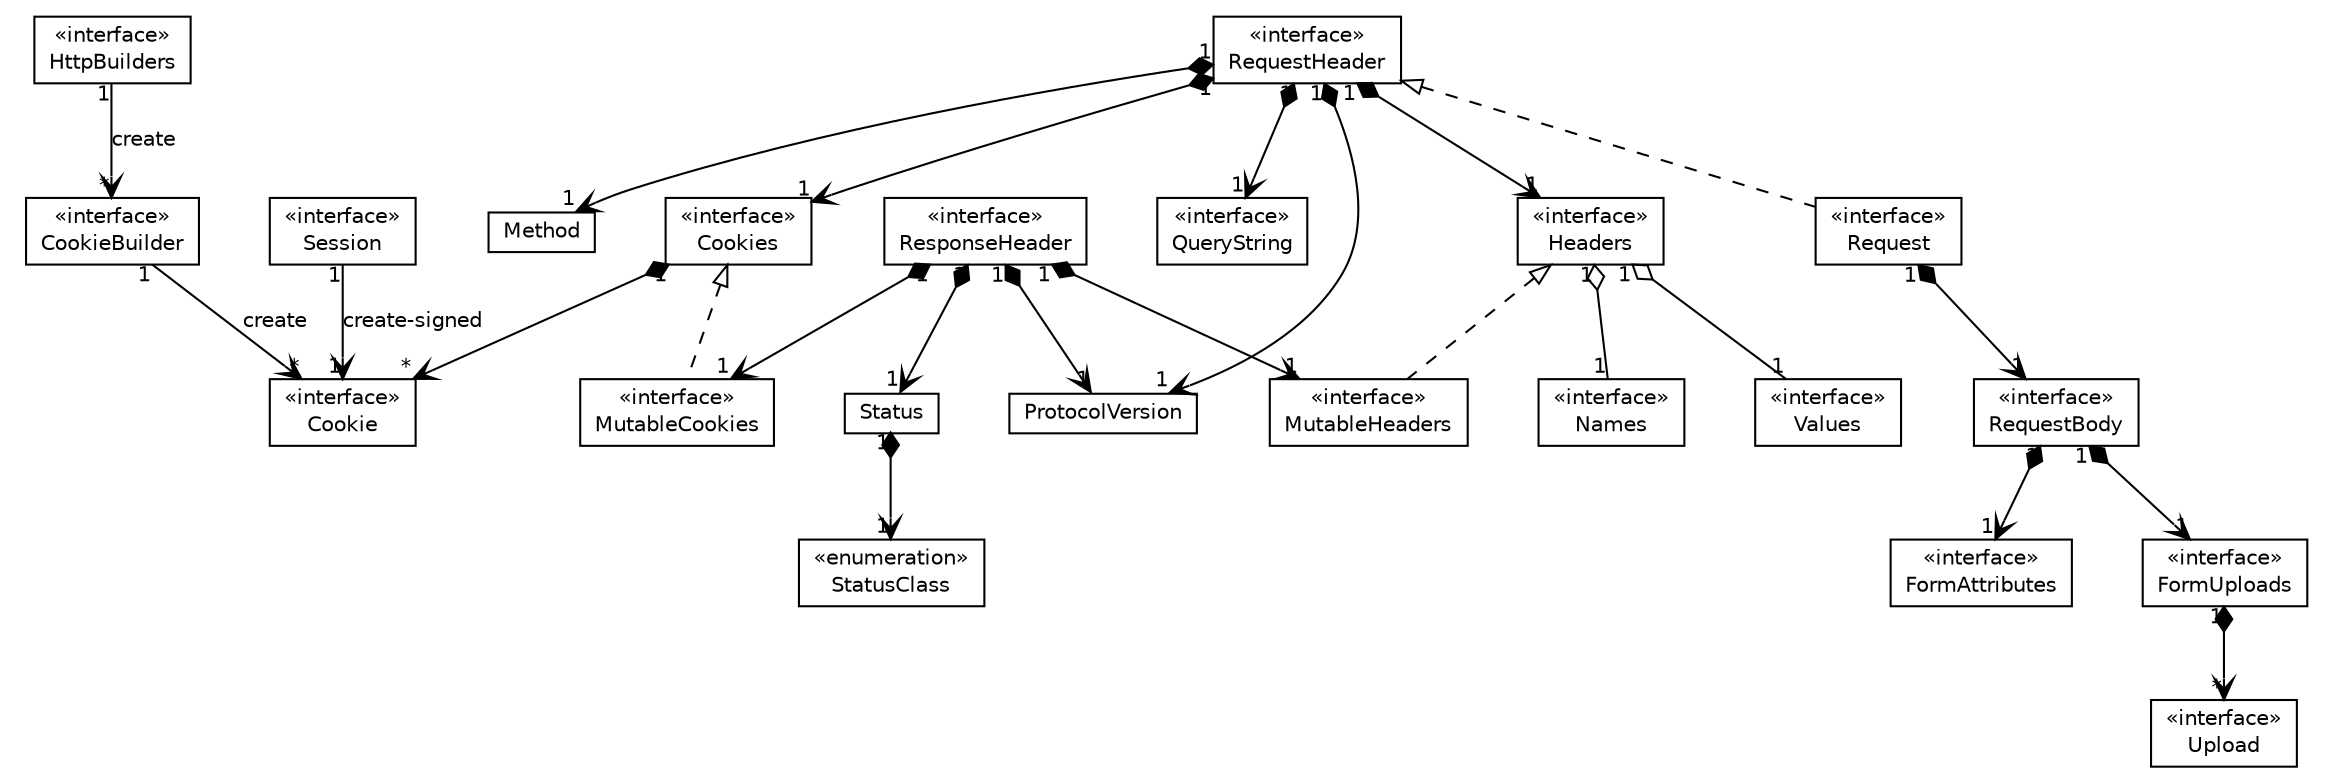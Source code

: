 #!/usr/local/bin/dot
#
# Class diagram 
# Generated by UMLGraph version R5_6-24-gf6e263 (http://www.umlgraph.org/)
#

digraph G {
	edge [fontname="Helvetica",fontsize=10,labelfontname="Helvetica",labelfontsize=10];
	node [fontname="Helvetica",fontsize=10,shape=plaintext];
	nodesep=0.25;
	ranksep=0.5;
	// io.werval.api.http.Cookies
	c1237 [label=<<table title="io.werval.api.http.Cookies" border="0" cellborder="1" cellspacing="0" cellpadding="2" port="p" href="./Cookies.html">
		<tr><td><table border="0" cellspacing="0" cellpadding="1">
<tr><td align="center" balign="center"> &#171;interface&#187; </td></tr>
<tr><td align="center" balign="center"> Cookies </td></tr>
		</table></td></tr>
		</table>>, URL="./Cookies.html", fontname="Helvetica", fontcolor="black", fontsize=10.0];
	// io.werval.api.http.Cookies.Cookie
	c1238 [label=<<table title="io.werval.api.http.Cookies.Cookie" border="0" cellborder="1" cellspacing="0" cellpadding="2" port="p" href="./Cookies.Cookie.html">
		<tr><td><table border="0" cellspacing="0" cellpadding="1">
<tr><td align="center" balign="center"> &#171;interface&#187; </td></tr>
<tr><td align="center" balign="center"> Cookie </td></tr>
		</table></td></tr>
		</table>>, URL="./Cookies.Cookie.html", fontname="Helvetica", fontcolor="black", fontsize=10.0];
	// io.werval.api.http.FormAttributes
	c1239 [label=<<table title="io.werval.api.http.FormAttributes" border="0" cellborder="1" cellspacing="0" cellpadding="2" port="p" href="./FormAttributes.html">
		<tr><td><table border="0" cellspacing="0" cellpadding="1">
<tr><td align="center" balign="center"> &#171;interface&#187; </td></tr>
<tr><td align="center" balign="center"> FormAttributes </td></tr>
		</table></td></tr>
		</table>>, URL="./FormAttributes.html", fontname="Helvetica", fontcolor="black", fontsize=10.0];
	// io.werval.api.http.FormUploads
	c1240 [label=<<table title="io.werval.api.http.FormUploads" border="0" cellborder="1" cellspacing="0" cellpadding="2" port="p" href="./FormUploads.html">
		<tr><td><table border="0" cellspacing="0" cellpadding="1">
<tr><td align="center" balign="center"> &#171;interface&#187; </td></tr>
<tr><td align="center" balign="center"> FormUploads </td></tr>
		</table></td></tr>
		</table>>, URL="./FormUploads.html", fontname="Helvetica", fontcolor="black", fontsize=10.0];
	// io.werval.api.http.FormUploads.Upload
	c1241 [label=<<table title="io.werval.api.http.FormUploads.Upload" border="0" cellborder="1" cellspacing="0" cellpadding="2" port="p" href="./FormUploads.Upload.html">
		<tr><td><table border="0" cellspacing="0" cellpadding="1">
<tr><td align="center" balign="center"> &#171;interface&#187; </td></tr>
<tr><td align="center" balign="center"> Upload </td></tr>
		</table></td></tr>
		</table>>, URL="./FormUploads.Upload.html", fontname="Helvetica", fontcolor="black", fontsize=10.0];
	// io.werval.api.http.Headers
	c1242 [label=<<table title="io.werval.api.http.Headers" border="0" cellborder="1" cellspacing="0" cellpadding="2" port="p" href="./Headers.html">
		<tr><td><table border="0" cellspacing="0" cellpadding="1">
<tr><td align="center" balign="center"> &#171;interface&#187; </td></tr>
<tr><td align="center" balign="center"> Headers </td></tr>
		</table></td></tr>
		</table>>, URL="./Headers.html", fontname="Helvetica", fontcolor="black", fontsize=10.0];
	// io.werval.api.http.Headers.Names
	c1243 [label=<<table title="io.werval.api.http.Headers.Names" border="0" cellborder="1" cellspacing="0" cellpadding="2" port="p" href="./Headers.Names.html">
		<tr><td><table border="0" cellspacing="0" cellpadding="1">
<tr><td align="center" balign="center"> &#171;interface&#187; </td></tr>
<tr><td align="center" balign="center"> Names </td></tr>
		</table></td></tr>
		</table>>, URL="./Headers.Names.html", fontname="Helvetica", fontcolor="black", fontsize=10.0];
	// io.werval.api.http.Headers.Values
	c1244 [label=<<table title="io.werval.api.http.Headers.Values" border="0" cellborder="1" cellspacing="0" cellpadding="2" port="p" href="./Headers.Values.html">
		<tr><td><table border="0" cellspacing="0" cellpadding="1">
<tr><td align="center" balign="center"> &#171;interface&#187; </td></tr>
<tr><td align="center" balign="center"> Values </td></tr>
		</table></td></tr>
		</table>>, URL="./Headers.Values.html", fontname="Helvetica", fontcolor="black", fontsize=10.0];
	// io.werval.api.http.HttpBuilders
	c1245 [label=<<table title="io.werval.api.http.HttpBuilders" border="0" cellborder="1" cellspacing="0" cellpadding="2" port="p" href="./HttpBuilders.html">
		<tr><td><table border="0" cellspacing="0" cellpadding="1">
<tr><td align="center" balign="center"> &#171;interface&#187; </td></tr>
<tr><td align="center" balign="center"> HttpBuilders </td></tr>
		</table></td></tr>
		</table>>, URL="./HttpBuilders.html", fontname="Helvetica", fontcolor="black", fontsize=10.0];
	// io.werval.api.http.HttpBuilders.CookieBuilder
	c1246 [label=<<table title="io.werval.api.http.HttpBuilders.CookieBuilder" border="0" cellborder="1" cellspacing="0" cellpadding="2" port="p" href="./HttpBuilders.CookieBuilder.html">
		<tr><td><table border="0" cellspacing="0" cellpadding="1">
<tr><td align="center" balign="center"> &#171;interface&#187; </td></tr>
<tr><td align="center" balign="center"> CookieBuilder </td></tr>
		</table></td></tr>
		</table>>, URL="./HttpBuilders.CookieBuilder.html", fontname="Helvetica", fontcolor="black", fontsize=10.0];
	// io.werval.api.http.Method
	c1247 [label=<<table title="io.werval.api.http.Method" border="0" cellborder="1" cellspacing="0" cellpadding="2" port="p" href="./Method.html">
		<tr><td><table border="0" cellspacing="0" cellpadding="1">
<tr><td align="center" balign="center"> Method </td></tr>
		</table></td></tr>
		</table>>, URL="./Method.html", fontname="Helvetica", fontcolor="black", fontsize=10.0];
	// io.werval.api.http.MutableCookies
	c1248 [label=<<table title="io.werval.api.http.MutableCookies" border="0" cellborder="1" cellspacing="0" cellpadding="2" port="p" href="./MutableCookies.html">
		<tr><td><table border="0" cellspacing="0" cellpadding="1">
<tr><td align="center" balign="center"> &#171;interface&#187; </td></tr>
<tr><td align="center" balign="center"> MutableCookies </td></tr>
		</table></td></tr>
		</table>>, URL="./MutableCookies.html", fontname="Helvetica", fontcolor="black", fontsize=10.0];
	// io.werval.api.http.MutableHeaders
	c1249 [label=<<table title="io.werval.api.http.MutableHeaders" border="0" cellborder="1" cellspacing="0" cellpadding="2" port="p" href="./MutableHeaders.html">
		<tr><td><table border="0" cellspacing="0" cellpadding="1">
<tr><td align="center" balign="center"> &#171;interface&#187; </td></tr>
<tr><td align="center" balign="center"> MutableHeaders </td></tr>
		</table></td></tr>
		</table>>, URL="./MutableHeaders.html", fontname="Helvetica", fontcolor="black", fontsize=10.0];
	// io.werval.api.http.ProtocolVersion
	c1250 [label=<<table title="io.werval.api.http.ProtocolVersion" border="0" cellborder="1" cellspacing="0" cellpadding="2" port="p" href="./ProtocolVersion.html">
		<tr><td><table border="0" cellspacing="0" cellpadding="1">
<tr><td align="center" balign="center"> ProtocolVersion </td></tr>
		</table></td></tr>
		</table>>, URL="./ProtocolVersion.html", fontname="Helvetica", fontcolor="black", fontsize=10.0];
	// io.werval.api.http.QueryString
	c1251 [label=<<table title="io.werval.api.http.QueryString" border="0" cellborder="1" cellspacing="0" cellpadding="2" port="p" href="./QueryString.html">
		<tr><td><table border="0" cellspacing="0" cellpadding="1">
<tr><td align="center" balign="center"> &#171;interface&#187; </td></tr>
<tr><td align="center" balign="center"> QueryString </td></tr>
		</table></td></tr>
		</table>>, URL="./QueryString.html", fontname="Helvetica", fontcolor="black", fontsize=10.0];
	// io.werval.api.http.Request
	c1254 [label=<<table title="io.werval.api.http.Request" border="0" cellborder="1" cellspacing="0" cellpadding="2" port="p" href="./Request.html">
		<tr><td><table border="0" cellspacing="0" cellpadding="1">
<tr><td align="center" balign="center"> &#171;interface&#187; </td></tr>
<tr><td align="center" balign="center"> Request </td></tr>
		</table></td></tr>
		</table>>, URL="./Request.html", fontname="Helvetica", fontcolor="black", fontsize=10.0];
	// io.werval.api.http.RequestBody
	c1255 [label=<<table title="io.werval.api.http.RequestBody" border="0" cellborder="1" cellspacing="0" cellpadding="2" port="p" href="./RequestBody.html">
		<tr><td><table border="0" cellspacing="0" cellpadding="1">
<tr><td align="center" balign="center"> &#171;interface&#187; </td></tr>
<tr><td align="center" balign="center"> RequestBody </td></tr>
		</table></td></tr>
		</table>>, URL="./RequestBody.html", fontname="Helvetica", fontcolor="black", fontsize=10.0];
	// io.werval.api.http.RequestHeader
	c1256 [label=<<table title="io.werval.api.http.RequestHeader" border="0" cellborder="1" cellspacing="0" cellpadding="2" port="p" href="./RequestHeader.html">
		<tr><td><table border="0" cellspacing="0" cellpadding="1">
<tr><td align="center" balign="center"> &#171;interface&#187; </td></tr>
<tr><td align="center" balign="center"> RequestHeader </td></tr>
		</table></td></tr>
		</table>>, URL="./RequestHeader.html", fontname="Helvetica", fontcolor="black", fontsize=10.0];
	// io.werval.api.http.ResponseHeader
	c1257 [label=<<table title="io.werval.api.http.ResponseHeader" border="0" cellborder="1" cellspacing="0" cellpadding="2" port="p" href="./ResponseHeader.html">
		<tr><td><table border="0" cellspacing="0" cellpadding="1">
<tr><td align="center" balign="center"> &#171;interface&#187; </td></tr>
<tr><td align="center" balign="center"> ResponseHeader </td></tr>
		</table></td></tr>
		</table>>, URL="./ResponseHeader.html", fontname="Helvetica", fontcolor="black", fontsize=10.0];
	// io.werval.api.http.Session
	c1258 [label=<<table title="io.werval.api.http.Session" border="0" cellborder="1" cellspacing="0" cellpadding="2" port="p" href="./Session.html">
		<tr><td><table border="0" cellspacing="0" cellpadding="1">
<tr><td align="center" balign="center"> &#171;interface&#187; </td></tr>
<tr><td align="center" balign="center"> Session </td></tr>
		</table></td></tr>
		</table>>, URL="./Session.html", fontname="Helvetica", fontcolor="black", fontsize=10.0];
	// io.werval.api.http.Status
	c1259 [label=<<table title="io.werval.api.http.Status" border="0" cellborder="1" cellspacing="0" cellpadding="2" port="p" href="./Status.html">
		<tr><td><table border="0" cellspacing="0" cellpadding="1">
<tr><td align="center" balign="center"> Status </td></tr>
		</table></td></tr>
		</table>>, URL="./Status.html", fontname="Helvetica", fontcolor="black", fontsize=10.0];
	// io.werval.api.http.StatusClass
	c1260 [label=<<table title="io.werval.api.http.StatusClass" border="0" cellborder="1" cellspacing="0" cellpadding="2" port="p" href="./StatusClass.html">
		<tr><td><table border="0" cellspacing="0" cellpadding="1">
<tr><td align="center" balign="center"> &#171;enumeration&#187; </td></tr>
<tr><td align="center" balign="center"> StatusClass </td></tr>
		</table></td></tr>
		</table>>, URL="./StatusClass.html", fontname="Helvetica", fontcolor="black", fontsize=10.0];
	// io.werval.api.http.Cookies NAVCOMPOSED io.werval.api.http.Cookies.Cookie
	c1237:p -> c1238:p [taillabel="1", label="", headlabel="*", fontname="Helvetica", fontcolor="black", fontsize=10.0, color="black", arrowhead=open, arrowtail=diamond, dir=both];
	// io.werval.api.http.FormUploads NAVCOMPOSED io.werval.api.http.FormUploads.Upload
	c1240:p -> c1241:p [taillabel="1", label="", headlabel="*", fontname="Helvetica", fontcolor="black", fontsize=10.0, color="black", arrowhead=open, arrowtail=diamond, dir=both];
	// io.werval.api.http.Headers HAS io.werval.api.http.Headers.Names
	c1242:p -> c1243:p [taillabel="1", label="", headlabel="1", fontname="Helvetica", fontcolor="black", fontsize=10.0, color="black", arrowhead=none, arrowtail=ediamond, dir=both];
	// io.werval.api.http.Headers HAS io.werval.api.http.Headers.Values
	c1242:p -> c1244:p [taillabel="1", label="", headlabel="1", fontname="Helvetica", fontcolor="black", fontsize=10.0, color="black", arrowhead=none, arrowtail=ediamond, dir=both];
	// io.werval.api.http.HttpBuilders NAVASSOC io.werval.api.http.HttpBuilders.CookieBuilder
	c1245:p -> c1246:p [taillabel="1", label="create", headlabel="*", fontname="Helvetica", fontcolor="black", fontsize=10.0, color="black", arrowhead=open];
	// io.werval.api.http.HttpBuilders.CookieBuilder NAVASSOC io.werval.api.http.Cookies.Cookie
	c1246:p -> c1238:p [taillabel="1", label="create", headlabel="*", fontname="Helvetica", fontcolor="black", fontsize=10.0, color="black", arrowhead=open];
	//io.werval.api.http.MutableCookies implements io.werval.api.http.Cookies
	c1237:p -> c1248:p [dir=back,arrowtail=empty,style=dashed];
	//io.werval.api.http.MutableHeaders implements io.werval.api.http.Headers
	c1242:p -> c1249:p [dir=back,arrowtail=empty,style=dashed];
	//io.werval.api.http.Request implements io.werval.api.http.RequestHeader
	c1256:p -> c1254:p [dir=back,arrowtail=empty,style=dashed];
	// io.werval.api.http.Request NAVCOMPOSED io.werval.api.http.RequestBody
	c1254:p -> c1255:p [taillabel="1", label="", headlabel="1", fontname="Helvetica", fontcolor="black", fontsize=10.0, color="black", arrowhead=open, arrowtail=diamond, dir=both];
	// io.werval.api.http.RequestBody NAVCOMPOSED io.werval.api.http.FormAttributes
	c1255:p -> c1239:p [taillabel="1", label="", headlabel="1", fontname="Helvetica", fontcolor="black", fontsize=10.0, color="black", arrowhead=open, arrowtail=diamond, dir=both];
	// io.werval.api.http.RequestBody NAVCOMPOSED io.werval.api.http.FormUploads
	c1255:p -> c1240:p [taillabel="1", label="", headlabel="1", fontname="Helvetica", fontcolor="black", fontsize=10.0, color="black", arrowhead=open, arrowtail=diamond, dir=both];
	// io.werval.api.http.RequestHeader NAVCOMPOSED io.werval.api.http.ProtocolVersion
	c1256:p -> c1250:p [taillabel="1", label="", headlabel="1", fontname="Helvetica", fontcolor="black", fontsize=10.0, color="black", arrowhead=open, arrowtail=diamond, dir=both];
	// io.werval.api.http.RequestHeader NAVCOMPOSED io.werval.api.http.Method
	c1256:p -> c1247:p [taillabel="1", label="", headlabel="1", fontname="Helvetica", fontcolor="black", fontsize=10.0, color="black", arrowhead=open, arrowtail=diamond, dir=both];
	// io.werval.api.http.RequestHeader NAVCOMPOSED io.werval.api.http.QueryString
	c1256:p -> c1251:p [taillabel="1", label="", headlabel="1", fontname="Helvetica", fontcolor="black", fontsize=10.0, color="black", arrowhead=open, arrowtail=diamond, dir=both];
	// io.werval.api.http.RequestHeader NAVCOMPOSED io.werval.api.http.Headers
	c1256:p -> c1242:p [taillabel="1", label="", headlabel="1", fontname="Helvetica", fontcolor="black", fontsize=10.0, color="black", arrowhead=open, arrowtail=diamond, dir=both];
	// io.werval.api.http.RequestHeader NAVCOMPOSED io.werval.api.http.Cookies
	c1256:p -> c1237:p [taillabel="1", label="", headlabel="1", fontname="Helvetica", fontcolor="black", fontsize=10.0, color="black", arrowhead=open, arrowtail=diamond, dir=both];
	// io.werval.api.http.ResponseHeader NAVCOMPOSED io.werval.api.http.ProtocolVersion
	c1257:p -> c1250:p [taillabel="1", label="", headlabel="1", fontname="Helvetica", fontcolor="black", fontsize=10.0, color="black", arrowhead=open, arrowtail=diamond, dir=both];
	// io.werval.api.http.ResponseHeader NAVCOMPOSED io.werval.api.http.Status
	c1257:p -> c1259:p [taillabel="1", label="", headlabel="1", fontname="Helvetica", fontcolor="black", fontsize=10.0, color="black", arrowhead=open, arrowtail=diamond, dir=both];
	// io.werval.api.http.ResponseHeader NAVCOMPOSED io.werval.api.http.MutableHeaders
	c1257:p -> c1249:p [taillabel="1", label="", headlabel="1", fontname="Helvetica", fontcolor="black", fontsize=10.0, color="black", arrowhead=open, arrowtail=diamond, dir=both];
	// io.werval.api.http.ResponseHeader NAVCOMPOSED io.werval.api.http.MutableCookies
	c1257:p -> c1248:p [taillabel="1", label="", headlabel="1", fontname="Helvetica", fontcolor="black", fontsize=10.0, color="black", arrowhead=open, arrowtail=diamond, dir=both];
	// io.werval.api.http.Session NAVASSOC io.werval.api.http.Cookies.Cookie
	c1258:p -> c1238:p [taillabel="1", label="create-signed", headlabel="1", fontname="Helvetica", fontcolor="black", fontsize=10.0, color="black", arrowhead=open];
	// io.werval.api.http.Status NAVCOMPOSED io.werval.api.http.StatusClass
	c1259:p -> c1260:p [taillabel="1", label="", headlabel="1", fontname="Helvetica", fontcolor="black", fontsize=10.0, color="black", arrowhead=open, arrowtail=diamond, dir=both];
}

